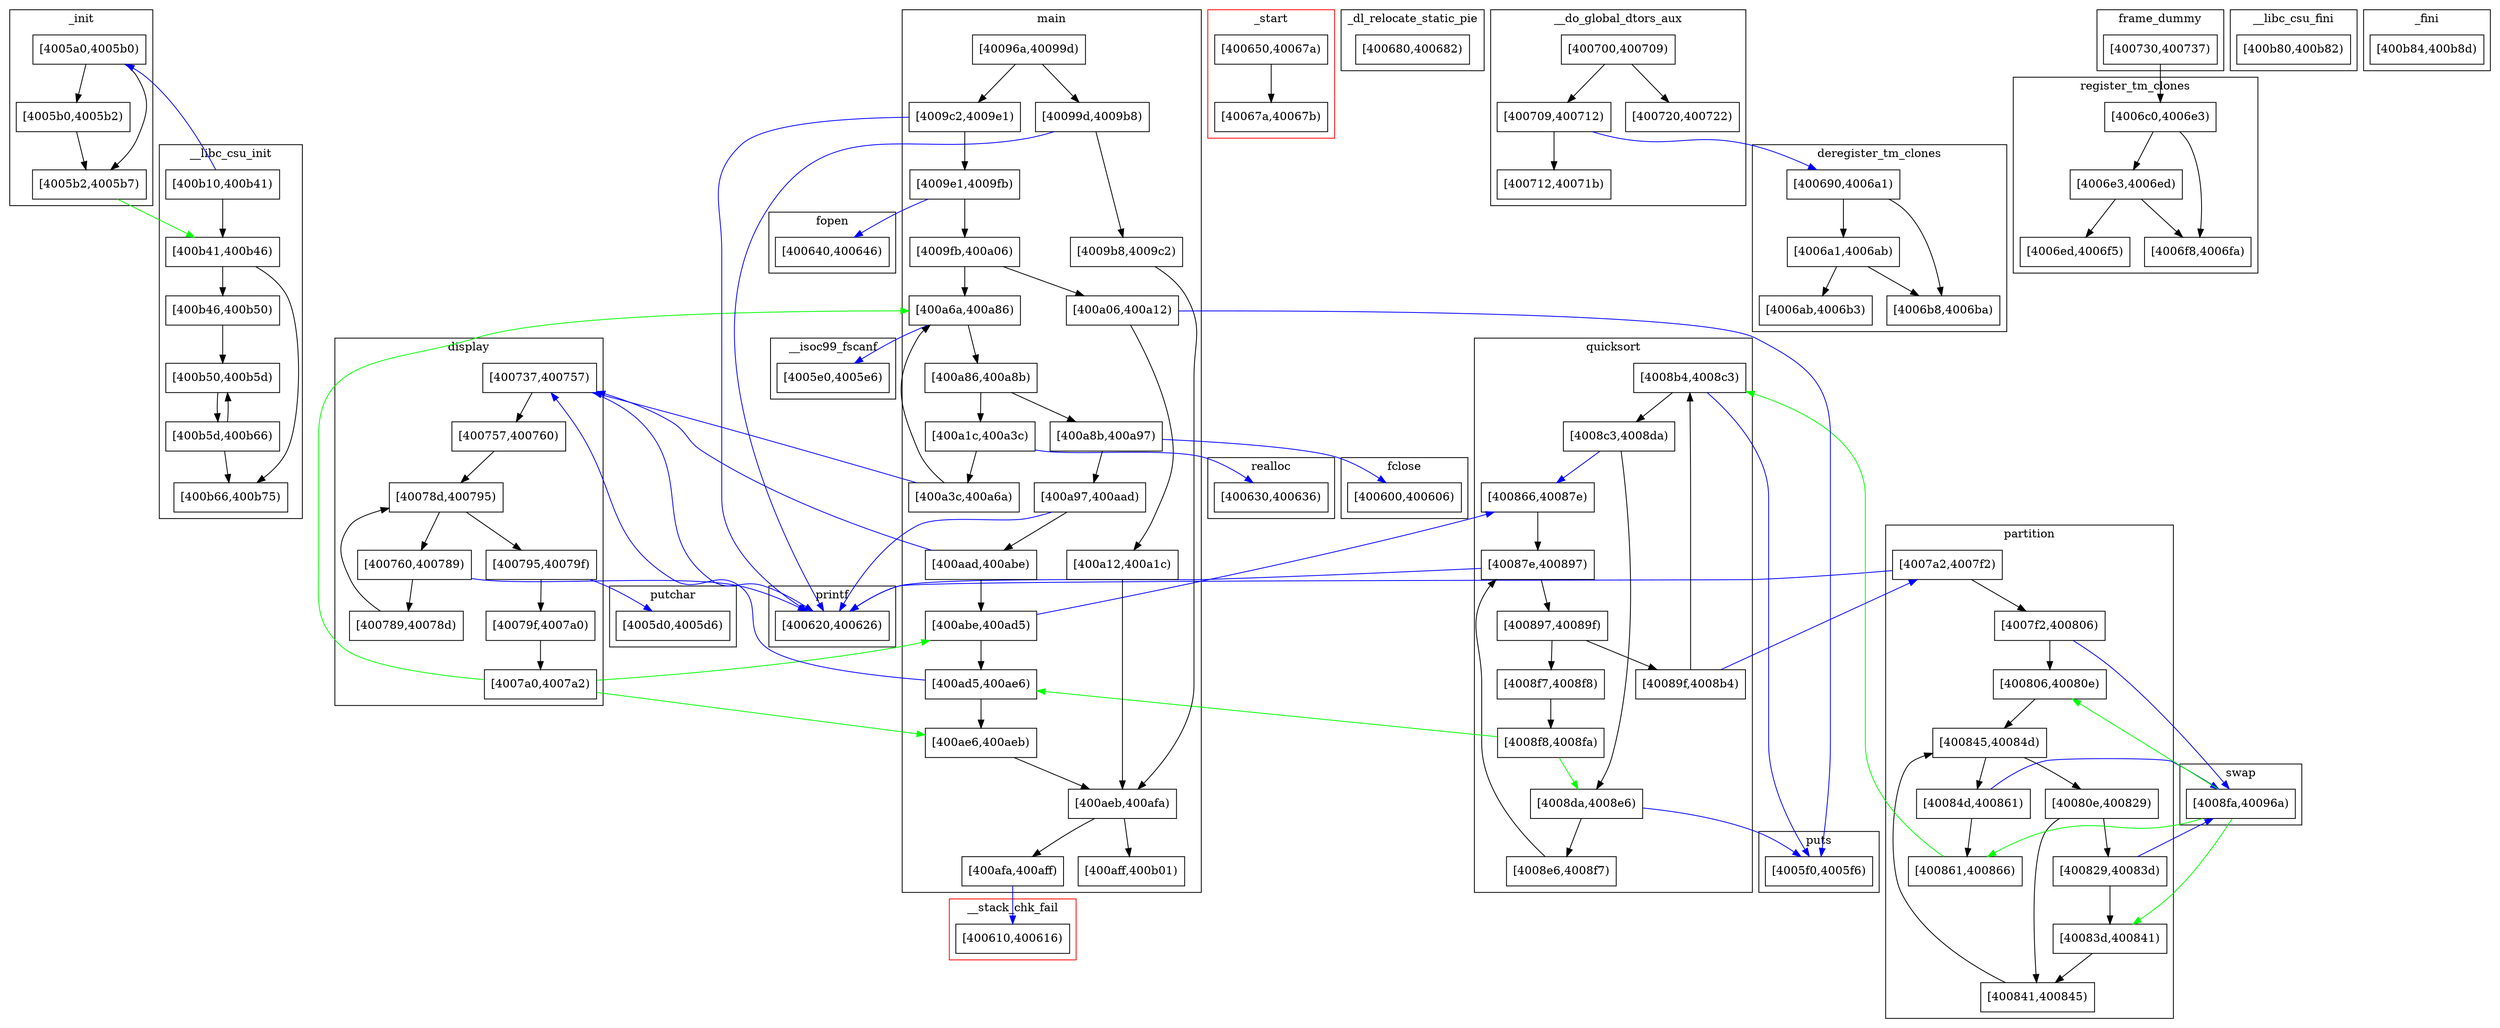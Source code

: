 digraph G{
	 subgraph cluster_1 {
		 label="_init"
		 shape=box
		 color=black
		"4005a0"[shape=box,label="[4005a0,4005b0)"];
		"4005b0"[shape=box,label="[4005b0,4005b2)"];
		"4005b2"[shape=box,label="[4005b2,4005b7)"];
	}
	"4005a0" -> "4005b2"
	"4005a0" -> "4005b0"
	"4005b0" -> "4005b2"
	"4005b2" -> "400b41" [color=green]

	 subgraph cluster_2 {
		 label="putchar"
		 shape=box
		 color=black
		"4005d0"[shape=box,label="[4005d0,4005d6)"];
	}

	 subgraph cluster_3 {
		 label="__isoc99_fscanf"
		 shape=box
		 color=black
		"4005e0"[shape=box,label="[4005e0,4005e6)"];
	}

	 subgraph cluster_4 {
		 label="puts"
		 shape=box
		 color=black
		"4005f0"[shape=box,label="[4005f0,4005f6)"];
	}

	 subgraph cluster_5 {
		 label="fclose"
		 shape=box
		 color=black
		"400600"[shape=box,label="[400600,400606)"];
	}

	 subgraph cluster_6 {
		 label="__stack_chk_fail"
		 shape=box
		 color=red
		"400610"[shape=box,label="[400610,400616)"];
	}

	 subgraph cluster_7 {
		 label="printf"
		 shape=box
		 color=black
		"400620"[shape=box,label="[400620,400626)"];
	}

	 subgraph cluster_8 {
		 label="realloc"
		 shape=box
		 color=black
		"400630"[shape=box,label="[400630,400636)"];
	}

	 subgraph cluster_9 {
		 label="fopen"
		 shape=box
		 color=black
		"400640"[shape=box,label="[400640,400646)"];
	}

	 subgraph cluster_10 {
		 label="_start"
		 shape=box
		 color=red
		"400650"[shape=box,label="[400650,40067a)"];
		"40067a"[shape=box,label="[40067a,40067b)"];
	}
	"400650" -> "40067a"

	 subgraph cluster_11 {
		 label="_dl_relocate_static_pie"
		 shape=box
		 color=black
		"400680"[shape=box,label="[400680,400682)"];
	}

	 subgraph cluster_12 {
		 label="deregister_tm_clones"
		 shape=box
		 color=black
		"400690"[shape=box,label="[400690,4006a1)"];
		"4006a1"[shape=box,label="[4006a1,4006ab)"];
		"4006ab"[shape=box,label="[4006ab,4006b3)"];
		"4006b8"[shape=box,label="[4006b8,4006ba)"];
	}
	"400690" -> "4006b8"
	"400690" -> "4006a1"
	"4006a1" -> "4006b8"
	"4006a1" -> "4006ab"

	 subgraph cluster_13 {
		 label="register_tm_clones"
		 shape=box
		 color=black
		"4006c0"[shape=box,label="[4006c0,4006e3)"];
		"4006e3"[shape=box,label="[4006e3,4006ed)"];
		"4006ed"[shape=box,label="[4006ed,4006f5)"];
		"4006f8"[shape=box,label="[4006f8,4006fa)"];
	}
	"4006c0" -> "4006f8"
	"4006c0" -> "4006e3"
	"4006e3" -> "4006f8"
	"4006e3" -> "4006ed"

	 subgraph cluster_14 {
		 label="__do_global_dtors_aux"
		 shape=box
		 color=black
		"400700"[shape=box,label="[400700,400709)"];
		"400709"[shape=box,label="[400709,400712)"];
		"400712"[shape=box,label="[400712,40071b)"];
		"400720"[shape=box,label="[400720,400722)"];
	}
	"400700" -> "400720"
	"400700" -> "400709"
	"400709" -> "400690" [color=blue]
	"400709" -> "400712"

	 subgraph cluster_15 {
		 label="frame_dummy"
		 shape=box
		 color=black
		"400730"[shape=box,label="[400730,400737)"];
	}
	"400730" -> "4006c0"

	 subgraph cluster_16 {
		 label="display"
		 shape=box
		 color=black
		"400737"[shape=box,label="[400737,400757)"];
		"400757"[shape=box,label="[400757,400760)"];
		"400760"[shape=box,label="[400760,400789)"];
		"400789"[shape=box,label="[400789,40078d)"];
		"40078d"[shape=box,label="[40078d,400795)"];
		"400795"[shape=box,label="[400795,40079f)"];
		"40079f"[shape=box,label="[40079f,4007a0)"];
		"4007a0"[shape=box,label="[4007a0,4007a2)"];
	}
	"400737" -> "400620" [color=blue]
	"400737" -> "400757"
	"400757" -> "40078d"
	"400760" -> "400620" [color=blue]
	"400760" -> "400789"
	"400789" -> "40078d"
	"40078d" -> "400760"
	"40078d" -> "400795"
	"400795" -> "4005d0" [color=blue]
	"400795" -> "40079f"
	"40079f" -> "4007a0"
	"4007a0" -> "400a6a" [color=green]
	"4007a0" -> "400abe" [color=green]
	"4007a0" -> "400ae6" [color=green]

	 subgraph cluster_17 {
		 label="partition"
		 shape=box
		 color=black
		"4007a2"[shape=box,label="[4007a2,4007f2)"];
		"4007f2"[shape=box,label="[4007f2,400806)"];
		"400806"[shape=box,label="[400806,40080e)"];
		"40080e"[shape=box,label="[40080e,400829)"];
		"400829"[shape=box,label="[400829,40083d)"];
		"40083d"[shape=box,label="[40083d,400841)"];
		"400841"[shape=box,label="[400841,400845)"];
		"400845"[shape=box,label="[400845,40084d)"];
		"40084d"[shape=box,label="[40084d,400861)"];
		"400861"[shape=box,label="[400861,400866)"];
	}
	"4007a2" -> "400620" [color=blue]
	"4007a2" -> "4007f2"
	"4007f2" -> "4008fa" [color=blue]
	"4007f2" -> "400806"
	"400806" -> "400845"
	"40080e" -> "400841"
	"40080e" -> "400829"
	"400829" -> "4008fa" [color=blue]
	"400829" -> "40083d"
	"40083d" -> "400841"
	"400841" -> "400845"
	"400845" -> "40080e"
	"400845" -> "40084d"
	"40084d" -> "4008fa" [color=blue]
	"40084d" -> "400861"
	"400861" -> "4008b4" [color=green]

	 subgraph cluster_18 {
		 label="quicksort"
		 shape=box
		 color=black
		"400866"[shape=box,label="[400866,40087e)"];
		"40087e"[shape=box,label="[40087e,400897)"];
		"400897"[shape=box,label="[400897,40089f)"];
		"40089f"[shape=box,label="[40089f,4008b4)"];
		"4008b4"[shape=box,label="[4008b4,4008c3)"];
		"4008c3"[shape=box,label="[4008c3,4008da)"];
		"4008da"[shape=box,label="[4008da,4008e6)"];
		"4008e6"[shape=box,label="[4008e6,4008f7)"];
		"4008f7"[shape=box,label="[4008f7,4008f8)"];
		"4008f8"[shape=box,label="[4008f8,4008fa)"];
	}
	"400866" -> "40087e"
	"40087e" -> "400620" [color=blue]
	"40087e" -> "400897"
	"400897" -> "4008f7"
	"400897" -> "40089f"
	"40089f" -> "4007a2" [color=blue]
	"40089f" -> "4008b4"
	"4008b4" -> "4005f0" [color=blue]
	"4008b4" -> "4008c3"
	"4008c3" -> "400866" [color=blue]
	"4008c3" -> "4008da"
	"4008da" -> "4005f0" [color=blue]
	"4008da" -> "4008e6"
	"4008e6" -> "40087e"
	"4008f7" -> "4008f8"
	"4008f8" -> "400ad5" [color=green]
	"4008f8" -> "4008da" [color=green]

	 subgraph cluster_19 {
		 label="swap"
		 shape=box
		 color=black
		"4008fa"[shape=box,label="[4008fa,40096a)"];
	}
	"4008fa" -> "400806" [color=green]
	"4008fa" -> "40083d" [color=green]
	"4008fa" -> "400861" [color=green]

	 subgraph cluster_20 {
		 label="main"
		 shape=box
		 color=black
		"40096a"[shape=box,label="[40096a,40099d)"];
		"40099d"[shape=box,label="[40099d,4009b8)"];
		"4009b8"[shape=box,label="[4009b8,4009c2)"];
		"4009c2"[shape=box,label="[4009c2,4009e1)"];
		"4009e1"[shape=box,label="[4009e1,4009fb)"];
		"4009fb"[shape=box,label="[4009fb,400a06)"];
		"400a06"[shape=box,label="[400a06,400a12)"];
		"400a12"[shape=box,label="[400a12,400a1c)"];
		"400a1c"[shape=box,label="[400a1c,400a3c)"];
		"400a3c"[shape=box,label="[400a3c,400a6a)"];
		"400a6a"[shape=box,label="[400a6a,400a86)"];
		"400a86"[shape=box,label="[400a86,400a8b)"];
		"400a8b"[shape=box,label="[400a8b,400a97)"];
		"400a97"[shape=box,label="[400a97,400aad)"];
		"400aad"[shape=box,label="[400aad,400abe)"];
		"400abe"[shape=box,label="[400abe,400ad5)"];
		"400ad5"[shape=box,label="[400ad5,400ae6)"];
		"400ae6"[shape=box,label="[400ae6,400aeb)"];
		"400aeb"[shape=box,label="[400aeb,400afa)"];
		"400afa"[shape=box,label="[400afa,400aff)"];
		"400aff"[shape=box,label="[400aff,400b01)"];
	}
	"40096a" -> "4009c2"
	"40096a" -> "40099d"
	"40099d" -> "400620" [color=blue]
	"40099d" -> "4009b8"
	"4009b8" -> "400aeb"
	"4009c2" -> "400620" [color=blue]
	"4009c2" -> "4009e1"
	"4009e1" -> "400640" [color=blue]
	"4009e1" -> "4009fb"
	"4009fb" -> "400a6a"
	"4009fb" -> "400a06"
	"400a06" -> "4005f0" [color=blue]
	"400a06" -> "400a12"
	"400a12" -> "400aeb"
	"400a1c" -> "400630" [color=blue]
	"400a1c" -> "400a3c"
	"400a3c" -> "400737" [color=blue]
	"400a3c" -> "400a6a"
	"400a6a" -> "4005e0" [color=blue]
	"400a6a" -> "400a86"
	"400a86" -> "400a1c"
	"400a86" -> "400a8b"
	"400a8b" -> "400600" [color=blue]
	"400a8b" -> "400a97"
	"400a97" -> "400620" [color=blue]
	"400a97" -> "400aad"
	"400aad" -> "400737" [color=blue]
	"400aad" -> "400abe"
	"400abe" -> "400866" [color=blue]
	"400abe" -> "400ad5"
	"400ad5" -> "400737" [color=blue]
	"400ad5" -> "400ae6"
	"400ae6" -> "400aeb"
	"400aeb" -> "400aff"
	"400aeb" -> "400afa"
	"400afa" -> "400610" [color=blue]

	 subgraph cluster_21 {
		 label="__libc_csu_init"
		 shape=box
		 color=black
		"400b10"[shape=box,label="[400b10,400b41)"];
		"400b41"[shape=box,label="[400b41,400b46)"];
		"400b46"[shape=box,label="[400b46,400b50)"];
		"400b50"[shape=box,label="[400b50,400b5d)"];
		"400b5d"[shape=box,label="[400b5d,400b66)"];
		"400b66"[shape=box,label="[400b66,400b75)"];
	}
	"400b10" -> "4005a0" [color=blue]
	"400b10" -> "400b41"
	"400b41" -> "400b66"
	"400b41" -> "400b46"
	"400b46" -> "400b50"
	"400b50" -> "400b5d"
	"400b5d" -> "400b50"
	"400b5d" -> "400b66"

	 subgraph cluster_22 {
		 label="__libc_csu_fini"
		 shape=box
		 color=black
		"400b80"[shape=box,label="[400b80,400b82)"];
	}

	 subgraph cluster_23 {
		 label="_fini"
		 shape=box
		 color=black
		"400b84"[shape=box,label="[400b84,400b8d)"];
	}

}
